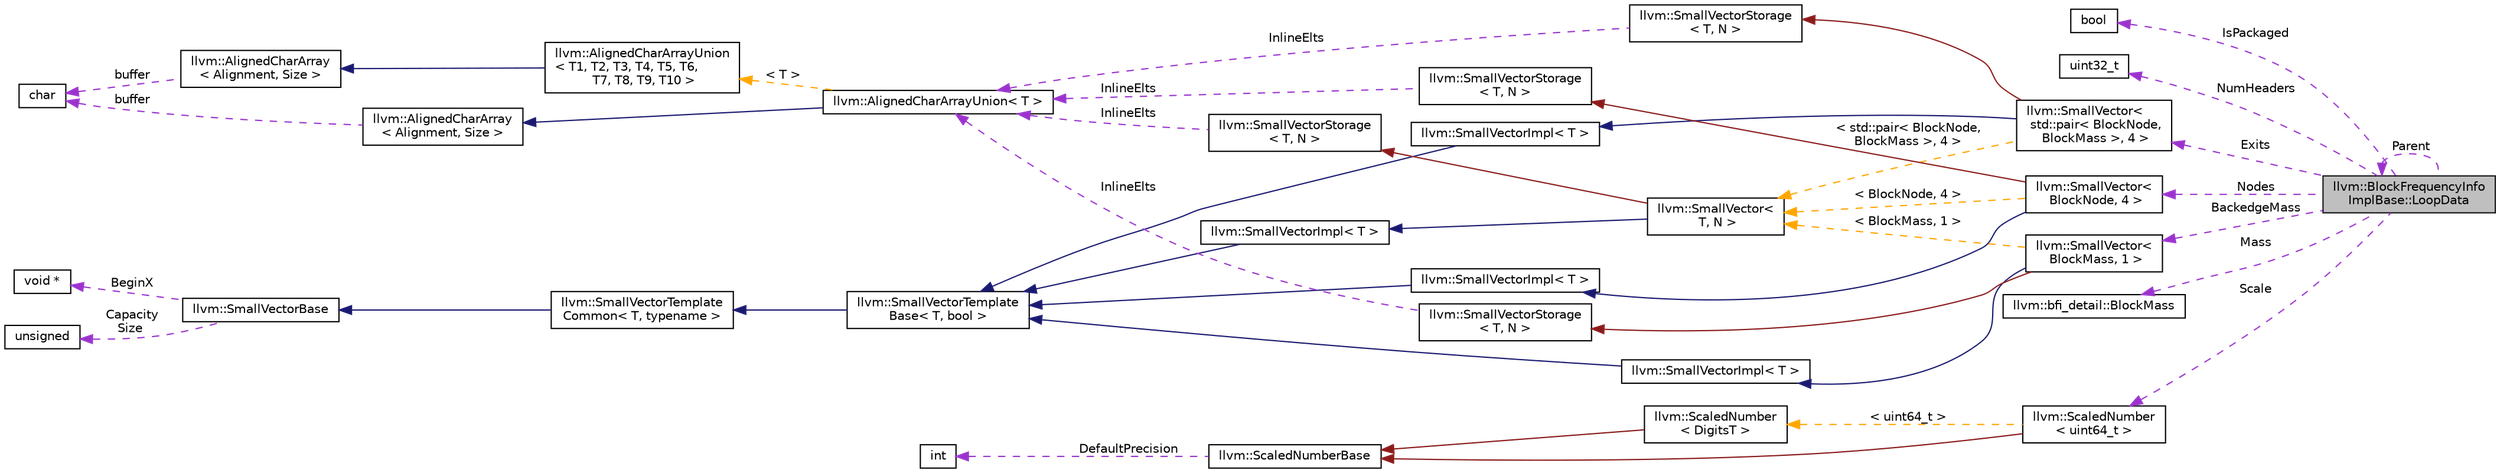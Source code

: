digraph "llvm::BlockFrequencyInfoImplBase::LoopData"
{
 // LATEX_PDF_SIZE
  bgcolor="transparent";
  edge [fontname="Helvetica",fontsize="10",labelfontname="Helvetica",labelfontsize="10"];
  node [fontname="Helvetica",fontsize="10",shape="box"];
  rankdir="LR";
  Node1 [label="llvm::BlockFrequencyInfo\lImplBase::LoopData",height=0.2,width=0.4,color="black", fillcolor="grey75", style="filled", fontcolor="black",tooltip="Data about a loop."];
  Node1 -> Node1 [dir="back",color="darkorchid3",fontsize="10",style="dashed",label=" Parent" ,fontname="Helvetica"];
  Node2 -> Node1 [dir="back",color="darkorchid3",fontsize="10",style="dashed",label=" IsPackaged" ,fontname="Helvetica"];
  Node2 [label="bool",height=0.2,width=0.4,color="black",URL="$classbool.html",tooltip=" "];
  Node3 -> Node1 [dir="back",color="darkorchid3",fontsize="10",style="dashed",label=" NumHeaders" ,fontname="Helvetica"];
  Node3 [label="uint32_t",height=0.2,width=0.4,color="black",URL="$classuint32__t.html",tooltip=" "];
  Node4 -> Node1 [dir="back",color="darkorchid3",fontsize="10",style="dashed",label=" Exits" ,fontname="Helvetica"];
  Node4 [label="llvm::SmallVector\<\l std::pair\< BlockNode,\l BlockMass \>, 4 \>",height=0.2,width=0.4,color="black",URL="$classllvm_1_1SmallVector.html",tooltip=" "];
  Node5 -> Node4 [dir="back",color="midnightblue",fontsize="10",style="solid",fontname="Helvetica"];
  Node5 [label="llvm::SmallVectorImpl\< T \>",height=0.2,width=0.4,color="black",URL="$classllvm_1_1SmallVectorImpl.html",tooltip="This class consists of common code factored out of the SmallVector class to reduce code duplication b..."];
  Node6 -> Node5 [dir="back",color="midnightblue",fontsize="10",style="solid",fontname="Helvetica"];
  Node6 [label="llvm::SmallVectorTemplate\lBase\< T, bool \>",height=0.2,width=0.4,color="black",URL="$classllvm_1_1SmallVectorTemplateBase.html",tooltip="SmallVectorTemplateBase<TriviallyCopyable = false> - This is where we put method implementations that..."];
  Node7 -> Node6 [dir="back",color="midnightblue",fontsize="10",style="solid",fontname="Helvetica"];
  Node7 [label="llvm::SmallVectorTemplate\lCommon\< T, typename \>",height=0.2,width=0.4,color="black",URL="$classllvm_1_1SmallVectorTemplateCommon.html",tooltip="This is the part of SmallVectorTemplateBase which does not depend on whether the type T is a POD."];
  Node8 -> Node7 [dir="back",color="midnightblue",fontsize="10",style="solid",fontname="Helvetica"];
  Node8 [label="llvm::SmallVectorBase",height=0.2,width=0.4,color="black",URL="$classllvm_1_1SmallVectorBase.html",tooltip="This is all the non-templated stuff common to all SmallVectors."];
  Node9 -> Node8 [dir="back",color="darkorchid3",fontsize="10",style="dashed",label=" BeginX" ,fontname="Helvetica"];
  Node9 [label="void *",height=0.2,width=0.4,color="black",tooltip=" "];
  Node10 -> Node8 [dir="back",color="darkorchid3",fontsize="10",style="dashed",label=" Capacity\nSize" ,fontname="Helvetica"];
  Node10 [label="unsigned",height=0.2,width=0.4,color="black",URL="$classunsigned.html",tooltip=" "];
  Node11 -> Node4 [dir="back",color="firebrick4",fontsize="10",style="solid",fontname="Helvetica"];
  Node11 [label="llvm::SmallVectorStorage\l\< T, N \>",height=0.2,width=0.4,color="black",URL="$structllvm_1_1SmallVectorStorage.html",tooltip="Storage for the SmallVector elements."];
  Node12 -> Node11 [dir="back",color="darkorchid3",fontsize="10",style="dashed",label=" InlineElts" ,fontname="Helvetica"];
  Node12 [label="llvm::AlignedCharArrayUnion\< T \>",height=0.2,width=0.4,color="black",URL="$structllvm_1_1AlignedCharArrayUnion.html",tooltip=" "];
  Node13 -> Node12 [dir="back",color="midnightblue",fontsize="10",style="solid",fontname="Helvetica"];
  Node13 [label="llvm::AlignedCharArray\l\< Alignment, Size \>",height=0.2,width=0.4,color="black",URL="$structllvm_1_1AlignedCharArray.html",tooltip="Helper for building an aligned character array type."];
  Node14 -> Node13 [dir="back",color="darkorchid3",fontsize="10",style="dashed",label=" buffer" ,fontname="Helvetica"];
  Node14 [label="char",height=0.2,width=0.4,color="black",URL="$classchar.html",tooltip=" "];
  Node15 -> Node12 [dir="back",color="orange",fontsize="10",style="dashed",label=" \< T \>" ,fontname="Helvetica"];
  Node15 [label="llvm::AlignedCharArrayUnion\l\< T1, T2, T3, T4, T5, T6,\l T7, T8, T9, T10 \>",height=0.2,width=0.4,color="black",URL="$structllvm_1_1AlignedCharArrayUnion.html",tooltip="This union template exposes a suitably aligned and sized character array member which can hold elemen..."];
  Node16 -> Node15 [dir="back",color="midnightblue",fontsize="10",style="solid",fontname="Helvetica"];
  Node16 [label="llvm::AlignedCharArray\l\< Alignment, Size \>",height=0.2,width=0.4,color="black",URL="$structllvm_1_1AlignedCharArray.html",tooltip="Helper for building an aligned character array type."];
  Node14 -> Node16 [dir="back",color="darkorchid3",fontsize="10",style="dashed",label=" buffer" ,fontname="Helvetica"];
  Node17 -> Node4 [dir="back",color="orange",fontsize="10",style="dashed",label=" \< std::pair\< BlockNode,\l BlockMass \>, 4 \>" ,fontname="Helvetica"];
  Node17 [label="llvm::SmallVector\<\l T, N \>",height=0.2,width=0.4,color="black",URL="$classllvm_1_1SmallVector.html",tooltip="This is a 'vector' (really, a variable-sized array), optimized for the case when the array is small."];
  Node18 -> Node17 [dir="back",color="midnightblue",fontsize="10",style="solid",fontname="Helvetica"];
  Node18 [label="llvm::SmallVectorImpl\< T \>",height=0.2,width=0.4,color="black",URL="$classllvm_1_1SmallVectorImpl.html",tooltip="This class consists of common code factored out of the SmallVector class to reduce code duplication b..."];
  Node6 -> Node18 [dir="back",color="midnightblue",fontsize="10",style="solid",fontname="Helvetica"];
  Node19 -> Node17 [dir="back",color="firebrick4",fontsize="10",style="solid",fontname="Helvetica"];
  Node19 [label="llvm::SmallVectorStorage\l\< T, N \>",height=0.2,width=0.4,color="black",URL="$structllvm_1_1SmallVectorStorage.html",tooltip="Storage for the SmallVector elements."];
  Node12 -> Node19 [dir="back",color="darkorchid3",fontsize="10",style="dashed",label=" InlineElts" ,fontname="Helvetica"];
  Node20 -> Node1 [dir="back",color="darkorchid3",fontsize="10",style="dashed",label=" Nodes" ,fontname="Helvetica"];
  Node20 [label="llvm::SmallVector\<\l BlockNode, 4 \>",height=0.2,width=0.4,color="black",URL="$classllvm_1_1SmallVector.html",tooltip=" "];
  Node21 -> Node20 [dir="back",color="midnightblue",fontsize="10",style="solid",fontname="Helvetica"];
  Node21 [label="llvm::SmallVectorImpl\< T \>",height=0.2,width=0.4,color="black",URL="$classllvm_1_1SmallVectorImpl.html",tooltip="This class consists of common code factored out of the SmallVector class to reduce code duplication b..."];
  Node6 -> Node21 [dir="back",color="midnightblue",fontsize="10",style="solid",fontname="Helvetica"];
  Node22 -> Node20 [dir="back",color="firebrick4",fontsize="10",style="solid",fontname="Helvetica"];
  Node22 [label="llvm::SmallVectorStorage\l\< T, N \>",height=0.2,width=0.4,color="black",URL="$structllvm_1_1SmallVectorStorage.html",tooltip="Storage for the SmallVector elements."];
  Node12 -> Node22 [dir="back",color="darkorchid3",fontsize="10",style="dashed",label=" InlineElts" ,fontname="Helvetica"];
  Node17 -> Node20 [dir="back",color="orange",fontsize="10",style="dashed",label=" \< BlockNode, 4 \>" ,fontname="Helvetica"];
  Node23 -> Node1 [dir="back",color="darkorchid3",fontsize="10",style="dashed",label=" BackedgeMass" ,fontname="Helvetica"];
  Node23 [label="llvm::SmallVector\<\l BlockMass, 1 \>",height=0.2,width=0.4,color="black",URL="$classllvm_1_1SmallVector.html",tooltip=" "];
  Node24 -> Node23 [dir="back",color="midnightblue",fontsize="10",style="solid",fontname="Helvetica"];
  Node24 [label="llvm::SmallVectorImpl\< T \>",height=0.2,width=0.4,color="black",URL="$classllvm_1_1SmallVectorImpl.html",tooltip="This class consists of common code factored out of the SmallVector class to reduce code duplication b..."];
  Node6 -> Node24 [dir="back",color="midnightblue",fontsize="10",style="solid",fontname="Helvetica"];
  Node25 -> Node23 [dir="back",color="firebrick4",fontsize="10",style="solid",fontname="Helvetica"];
  Node25 [label="llvm::SmallVectorStorage\l\< T, N \>",height=0.2,width=0.4,color="black",URL="$structllvm_1_1SmallVectorStorage.html",tooltip="Storage for the SmallVector elements."];
  Node12 -> Node25 [dir="back",color="darkorchid3",fontsize="10",style="dashed",label=" InlineElts" ,fontname="Helvetica"];
  Node17 -> Node23 [dir="back",color="orange",fontsize="10",style="dashed",label=" \< BlockMass, 1 \>" ,fontname="Helvetica"];
  Node26 -> Node1 [dir="back",color="darkorchid3",fontsize="10",style="dashed",label=" Mass" ,fontname="Helvetica"];
  Node26 [label="llvm::bfi_detail::BlockMass",height=0.2,width=0.4,color="black",URL="$classllvm_1_1bfi__detail_1_1BlockMass.html",tooltip="Mass of a block."];
  Node27 -> Node1 [dir="back",color="darkorchid3",fontsize="10",style="dashed",label=" Scale" ,fontname="Helvetica"];
  Node27 [label="llvm::ScaledNumber\l\< uint64_t \>",height=0.2,width=0.4,color="black",URL="$classllvm_1_1ScaledNumber.html",tooltip=" "];
  Node28 -> Node27 [dir="back",color="firebrick4",fontsize="10",style="solid",fontname="Helvetica"];
  Node28 [label="llvm::ScaledNumberBase",height=0.2,width=0.4,color="black",URL="$classllvm_1_1ScaledNumberBase.html",tooltip=" "];
  Node29 -> Node28 [dir="back",color="darkorchid3",fontsize="10",style="dashed",label=" DefaultPrecision" ,fontname="Helvetica"];
  Node29 [label="int",height=0.2,width=0.4,color="black",tooltip=" "];
  Node30 -> Node27 [dir="back",color="orange",fontsize="10",style="dashed",label=" \< uint64_t \>" ,fontname="Helvetica"];
  Node30 [label="llvm::ScaledNumber\l\< DigitsT \>",height=0.2,width=0.4,color="black",URL="$classllvm_1_1ScaledNumber.html",tooltip="Simple representation of a scaled number."];
  Node28 -> Node30 [dir="back",color="firebrick4",fontsize="10",style="solid",fontname="Helvetica"];
}
